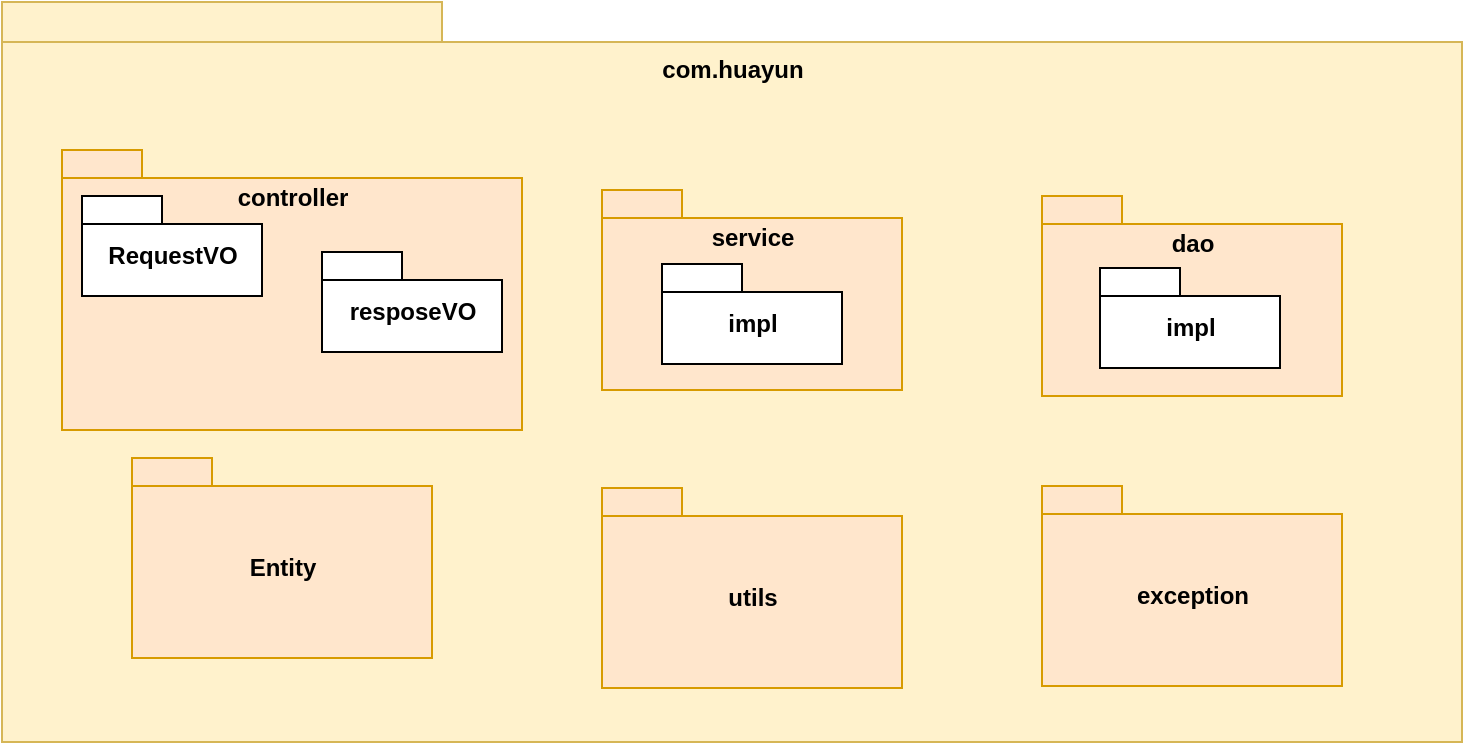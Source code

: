 <mxfile version="20.0.3" type="github">
  <diagram id="-yz2T1mOu4Fy1w3xpy8L" name="Page-1">
    <mxGraphModel dx="1422" dy="730" grid="1" gridSize="10" guides="1" tooltips="1" connect="1" arrows="1" fold="1" page="1" pageScale="1" pageWidth="827" pageHeight="1169" math="0" shadow="0">
      <root>
        <mxCell id="0" />
        <mxCell id="1" parent="0" />
        <mxCell id="-uH1XeUTPufhPMCJsygV-8" value="com.huayun" style="shape=folder;fontStyle=1;spacingTop=20;tabWidth=220;tabHeight=20;tabPosition=left;html=1;labelPosition=center;verticalLabelPosition=middle;align=center;verticalAlign=top;textDirection=rtl;fillColor=#fff2cc;strokeColor=#d6b656;" vertex="1" parent="1">
          <mxGeometry x="100" y="210" width="730" height="370" as="geometry" />
        </mxCell>
        <mxCell id="-uH1XeUTPufhPMCJsygV-9" value="controller" style="shape=folder;fontStyle=1;spacingTop=10;tabWidth=40;tabHeight=14;tabPosition=left;html=1;verticalAlign=top;fillColor=#ffe6cc;strokeColor=#d79b00;" vertex="1" parent="1">
          <mxGeometry x="130" y="284" width="230" height="140" as="geometry" />
        </mxCell>
        <mxCell id="-uH1XeUTPufhPMCJsygV-13" value="RequestVO" style="shape=folder;fontStyle=1;spacingTop=10;tabWidth=40;tabHeight=14;tabPosition=left;html=1;verticalAlign=middle;" vertex="1" parent="1">
          <mxGeometry x="140" y="307" width="90" height="50" as="geometry" />
        </mxCell>
        <mxCell id="-uH1XeUTPufhPMCJsygV-14" value="resposeVO" style="shape=folder;fontStyle=1;spacingTop=10;tabWidth=40;tabHeight=14;tabPosition=left;html=1;verticalAlign=middle;" vertex="1" parent="1">
          <mxGeometry x="260" y="335" width="90" height="50" as="geometry" />
        </mxCell>
        <mxCell id="-uH1XeUTPufhPMCJsygV-15" value="service" style="shape=folder;fontStyle=1;spacingTop=10;tabWidth=40;tabHeight=14;tabPosition=left;html=1;verticalAlign=top;fillColor=#ffe6cc;strokeColor=#d79b00;" vertex="1" parent="1">
          <mxGeometry x="400" y="304" width="150" height="100" as="geometry" />
        </mxCell>
        <mxCell id="-uH1XeUTPufhPMCJsygV-16" value="impl" style="shape=folder;fontStyle=1;spacingTop=10;tabWidth=40;tabHeight=14;tabPosition=left;html=1;verticalAlign=middle;" vertex="1" parent="1">
          <mxGeometry x="430" y="341" width="90" height="50" as="geometry" />
        </mxCell>
        <mxCell id="-uH1XeUTPufhPMCJsygV-22" value="dao" style="shape=folder;fontStyle=1;spacingTop=10;tabWidth=40;tabHeight=14;tabPosition=left;html=1;verticalAlign=top;fillColor=#ffe6cc;strokeColor=#d79b00;" vertex="1" parent="1">
          <mxGeometry x="620" y="307" width="150" height="100" as="geometry" />
        </mxCell>
        <mxCell id="-uH1XeUTPufhPMCJsygV-23" value="impl" style="shape=folder;fontStyle=1;spacingTop=10;tabWidth=40;tabHeight=14;tabPosition=left;html=1;verticalAlign=middle;" vertex="1" parent="1">
          <mxGeometry x="649" y="343" width="90" height="50" as="geometry" />
        </mxCell>
        <mxCell id="-uH1XeUTPufhPMCJsygV-24" value="Entity" style="shape=folder;fontStyle=1;spacingTop=10;tabWidth=40;tabHeight=14;tabPosition=left;html=1;verticalAlign=middle;fillColor=#ffe6cc;strokeColor=#d79b00;" vertex="1" parent="1">
          <mxGeometry x="165" y="438" width="150" height="100" as="geometry" />
        </mxCell>
        <mxCell id="-uH1XeUTPufhPMCJsygV-25" value="utils" style="shape=folder;fontStyle=1;spacingTop=10;tabWidth=40;tabHeight=14;tabPosition=left;html=1;verticalAlign=middle;fillColor=#ffe6cc;strokeColor=#d79b00;" vertex="1" parent="1">
          <mxGeometry x="400" y="453" width="150" height="100" as="geometry" />
        </mxCell>
        <mxCell id="-uH1XeUTPufhPMCJsygV-26" value="exception" style="shape=folder;fontStyle=1;spacingTop=10;tabWidth=40;tabHeight=14;tabPosition=left;html=1;verticalAlign=middle;fillColor=#ffe6cc;strokeColor=#d79b00;" vertex="1" parent="1">
          <mxGeometry x="620" y="452" width="150" height="100" as="geometry" />
        </mxCell>
      </root>
    </mxGraphModel>
  </diagram>
</mxfile>
